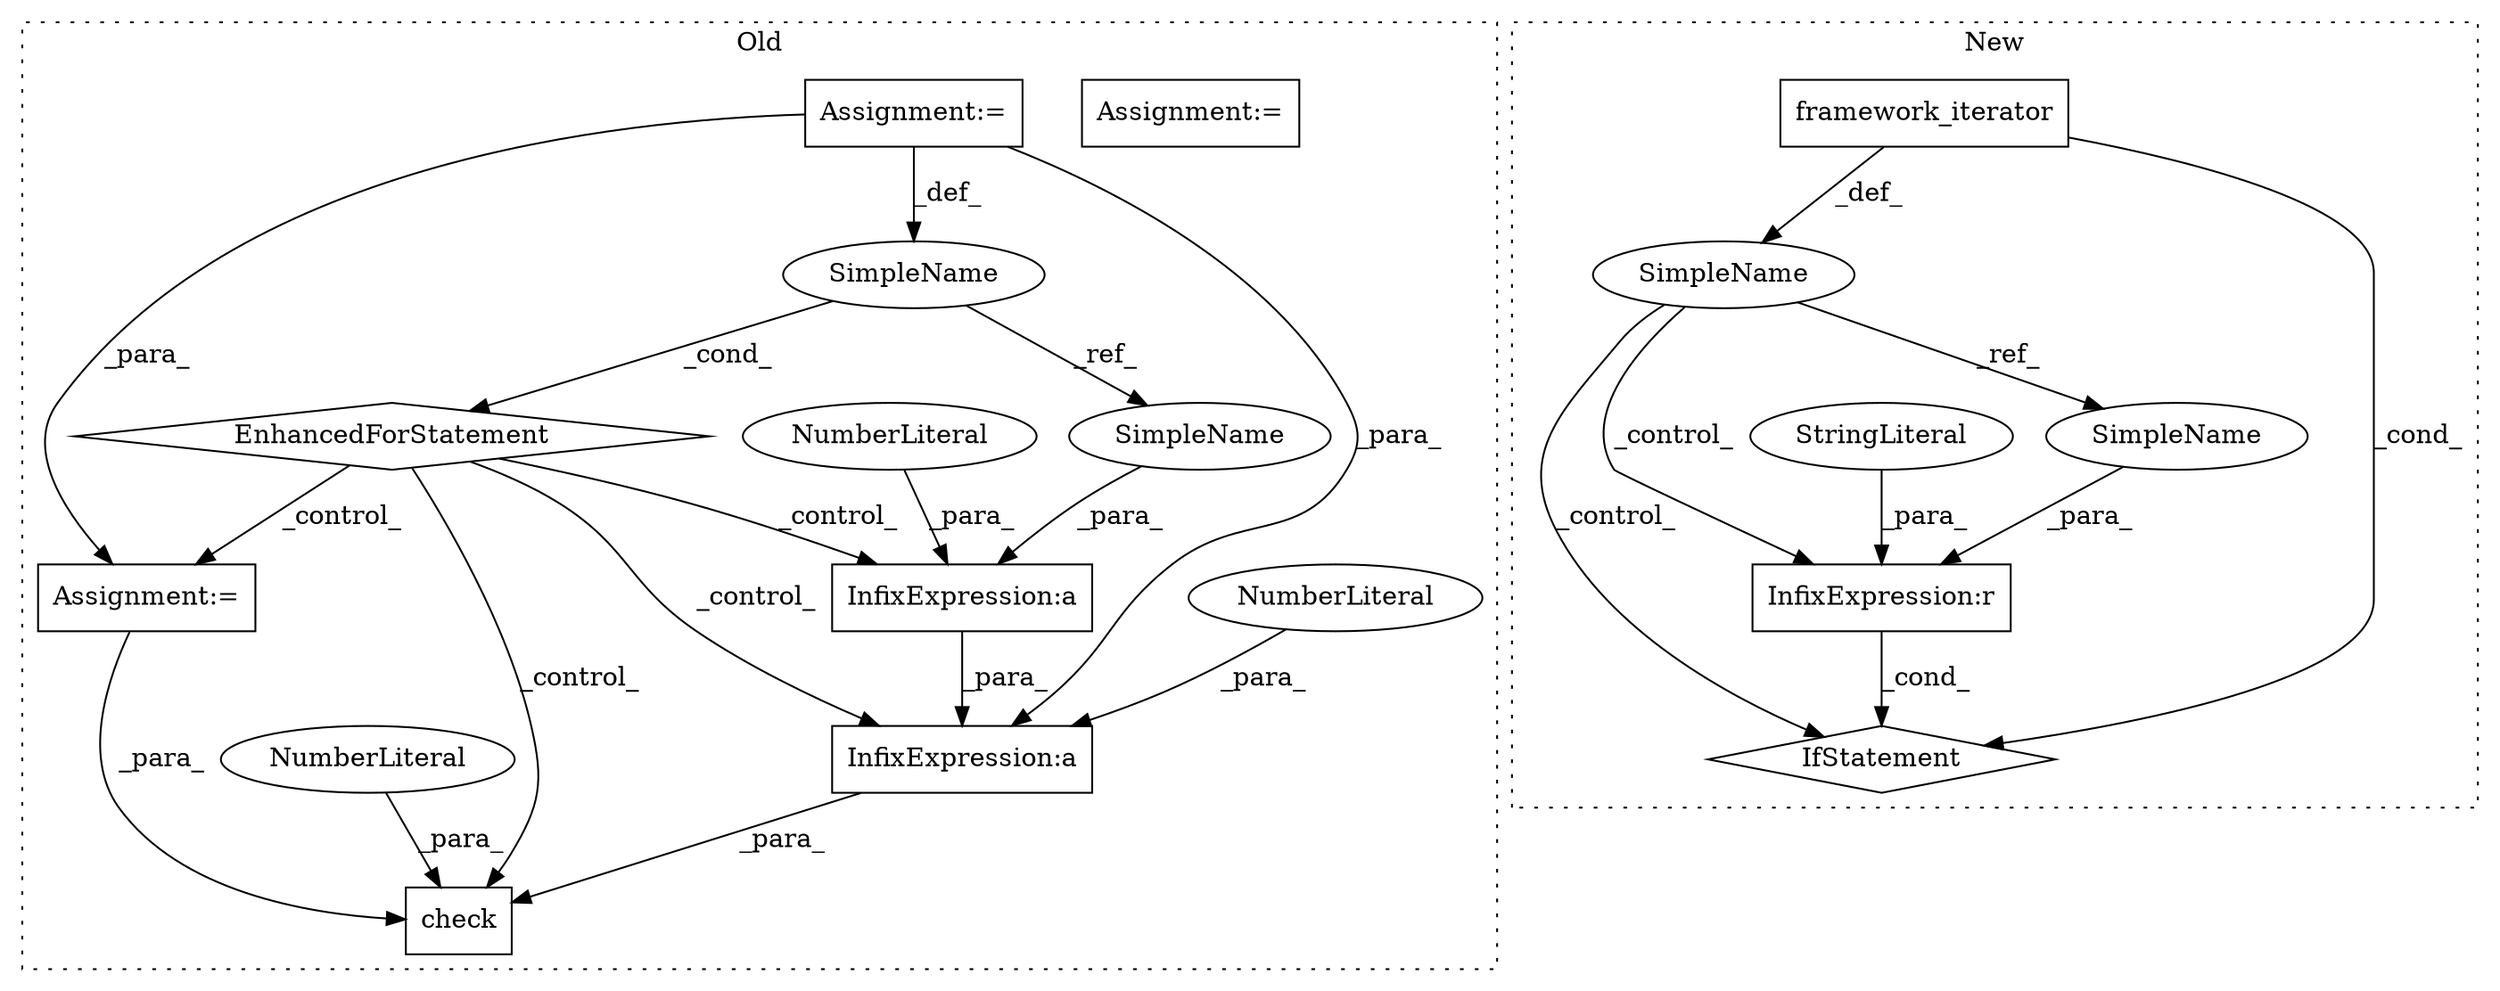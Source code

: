 digraph G {
subgraph cluster0 {
1 [label="check" a="32" s="1918,1961" l="6,1" shape="box"];
3 [label="EnhancedForStatement" a="70" s="1816,1883" l="57,2" shape="diamond"];
8 [label="Assignment:=" a="7" s="1898" l="1" shape="box"];
9 [label="Assignment:=" a="7" s="1770" l="1" shape="box"];
10 [label="Assignment:=" a="7" s="1816,1883" l="57,2" shape="box"];
11 [label="NumberLiteral" a="34" s="1960" l="1" shape="ellipse"];
12 [label="InfixExpression:a" a="27" s="1937" l="3" shape="box"];
13 [label="InfixExpression:a" a="27" s="1931" l="3" shape="box"];
14 [label="NumberLiteral" a="34" s="1940" l="3" shape="ellipse"];
15 [label="NumberLiteral" a="34" s="1928" l="3" shape="ellipse"];
16 [label="SimpleName" a="42" s="1877" l="1" shape="ellipse"];
17 [label="SimpleName" a="42" s="1936" l="1" shape="ellipse"];
label = "Old";
style="dotted";
}
subgraph cluster1 {
2 [label="framework_iterator" a="32" s="1567,1625" l="19,1" shape="box"];
4 [label="SimpleName" a="42" s="1562" l="2" shape="ellipse"];
5 [label="InfixExpression:r" a="27" s="1644" l="4" shape="box"];
6 [label="StringLiteral" a="45" s="1648" l="7" shape="ellipse"];
7 [label="IfStatement" a="25" s="1656" l="3" shape="diamond"];
18 [label="SimpleName" a="42" s="1642" l="2" shape="ellipse"];
label = "New";
style="dotted";
}
2 -> 4 [label="_def_"];
2 -> 7 [label="_cond_"];
3 -> 13 [label="_control_"];
3 -> 1 [label="_control_"];
3 -> 12 [label="_control_"];
3 -> 8 [label="_control_"];
4 -> 5 [label="_control_"];
4 -> 18 [label="_ref_"];
4 -> 7 [label="_control_"];
5 -> 7 [label="_cond_"];
6 -> 5 [label="_para_"];
8 -> 1 [label="_para_"];
10 -> 16 [label="_def_"];
10 -> 13 [label="_para_"];
10 -> 8 [label="_para_"];
11 -> 1 [label="_para_"];
12 -> 13 [label="_para_"];
13 -> 1 [label="_para_"];
14 -> 12 [label="_para_"];
15 -> 13 [label="_para_"];
16 -> 17 [label="_ref_"];
16 -> 3 [label="_cond_"];
17 -> 12 [label="_para_"];
18 -> 5 [label="_para_"];
}